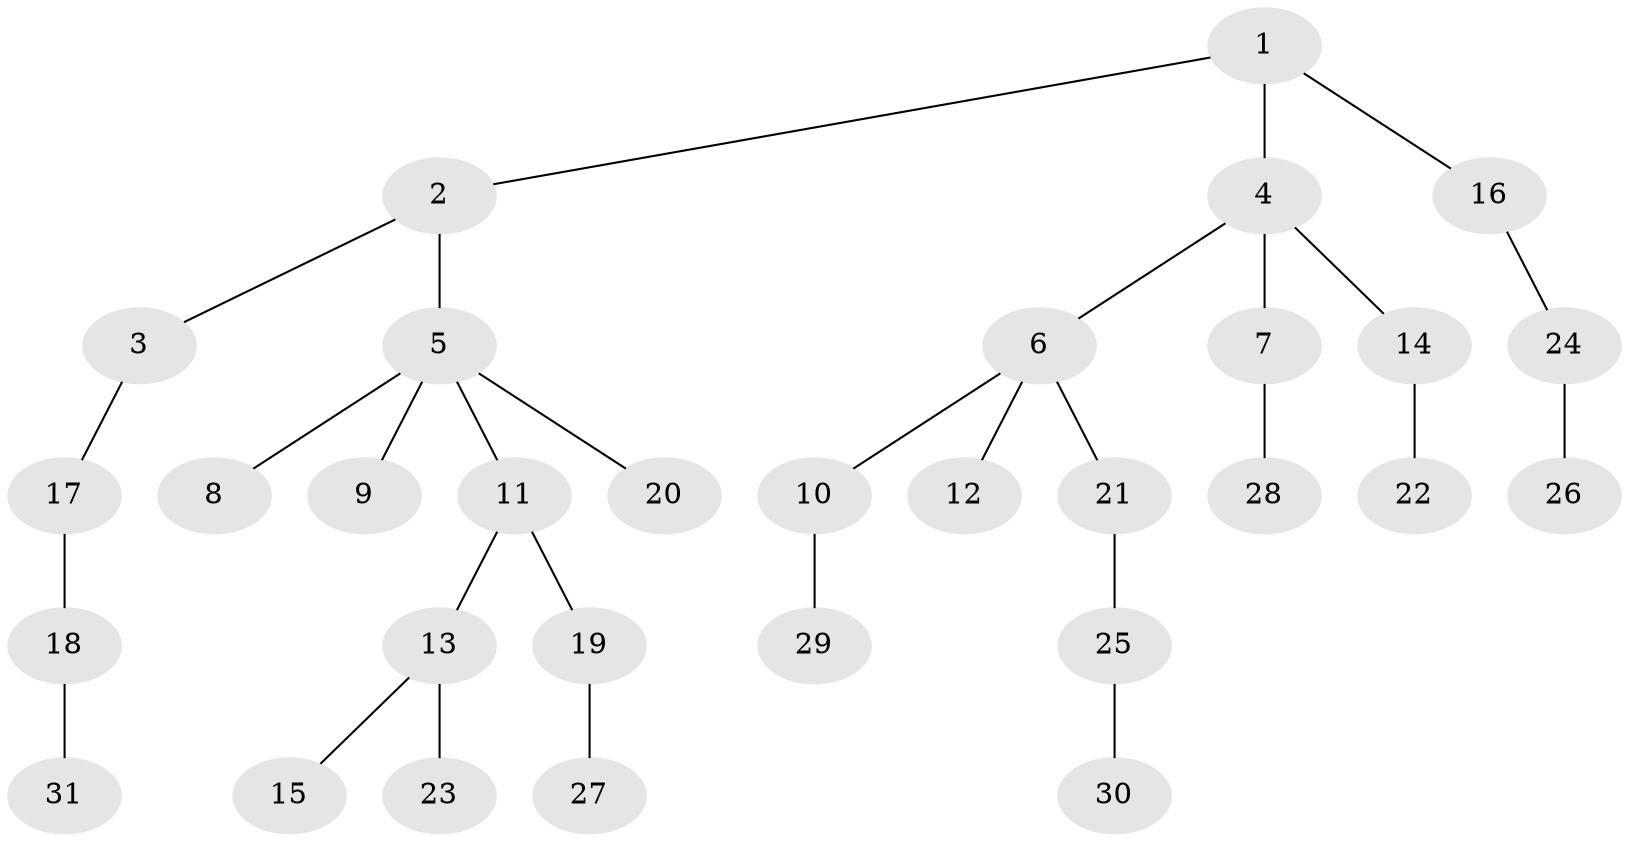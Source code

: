 // original degree distribution, {1: 0.5263157894736842, 5: 0.03508771929824561, 4: 0.10526315789473684, 3: 0.10526315789473684, 6: 0.017543859649122806, 2: 0.21052631578947367}
// Generated by graph-tools (version 1.1) at 2025/36/03/09/25 02:36:32]
// undirected, 31 vertices, 30 edges
graph export_dot {
graph [start="1"]
  node [color=gray90,style=filled];
  1;
  2;
  3;
  4;
  5;
  6;
  7;
  8;
  9;
  10;
  11;
  12;
  13;
  14;
  15;
  16;
  17;
  18;
  19;
  20;
  21;
  22;
  23;
  24;
  25;
  26;
  27;
  28;
  29;
  30;
  31;
  1 -- 2 [weight=1.0];
  1 -- 4 [weight=2.0];
  1 -- 16 [weight=1.0];
  2 -- 3 [weight=1.0];
  2 -- 5 [weight=1.0];
  3 -- 17 [weight=1.0];
  4 -- 6 [weight=1.0];
  4 -- 7 [weight=1.0];
  4 -- 14 [weight=1.0];
  5 -- 8 [weight=1.0];
  5 -- 9 [weight=1.0];
  5 -- 11 [weight=1.0];
  5 -- 20 [weight=1.0];
  6 -- 10 [weight=1.0];
  6 -- 12 [weight=1.0];
  6 -- 21 [weight=1.0];
  7 -- 28 [weight=1.0];
  10 -- 29 [weight=2.0];
  11 -- 13 [weight=1.0];
  11 -- 19 [weight=1.0];
  13 -- 15 [weight=1.0];
  13 -- 23 [weight=1.0];
  14 -- 22 [weight=2.0];
  16 -- 24 [weight=1.0];
  17 -- 18 [weight=1.0];
  18 -- 31 [weight=1.0];
  19 -- 27 [weight=1.0];
  21 -- 25 [weight=1.0];
  24 -- 26 [weight=1.0];
  25 -- 30 [weight=1.0];
}
